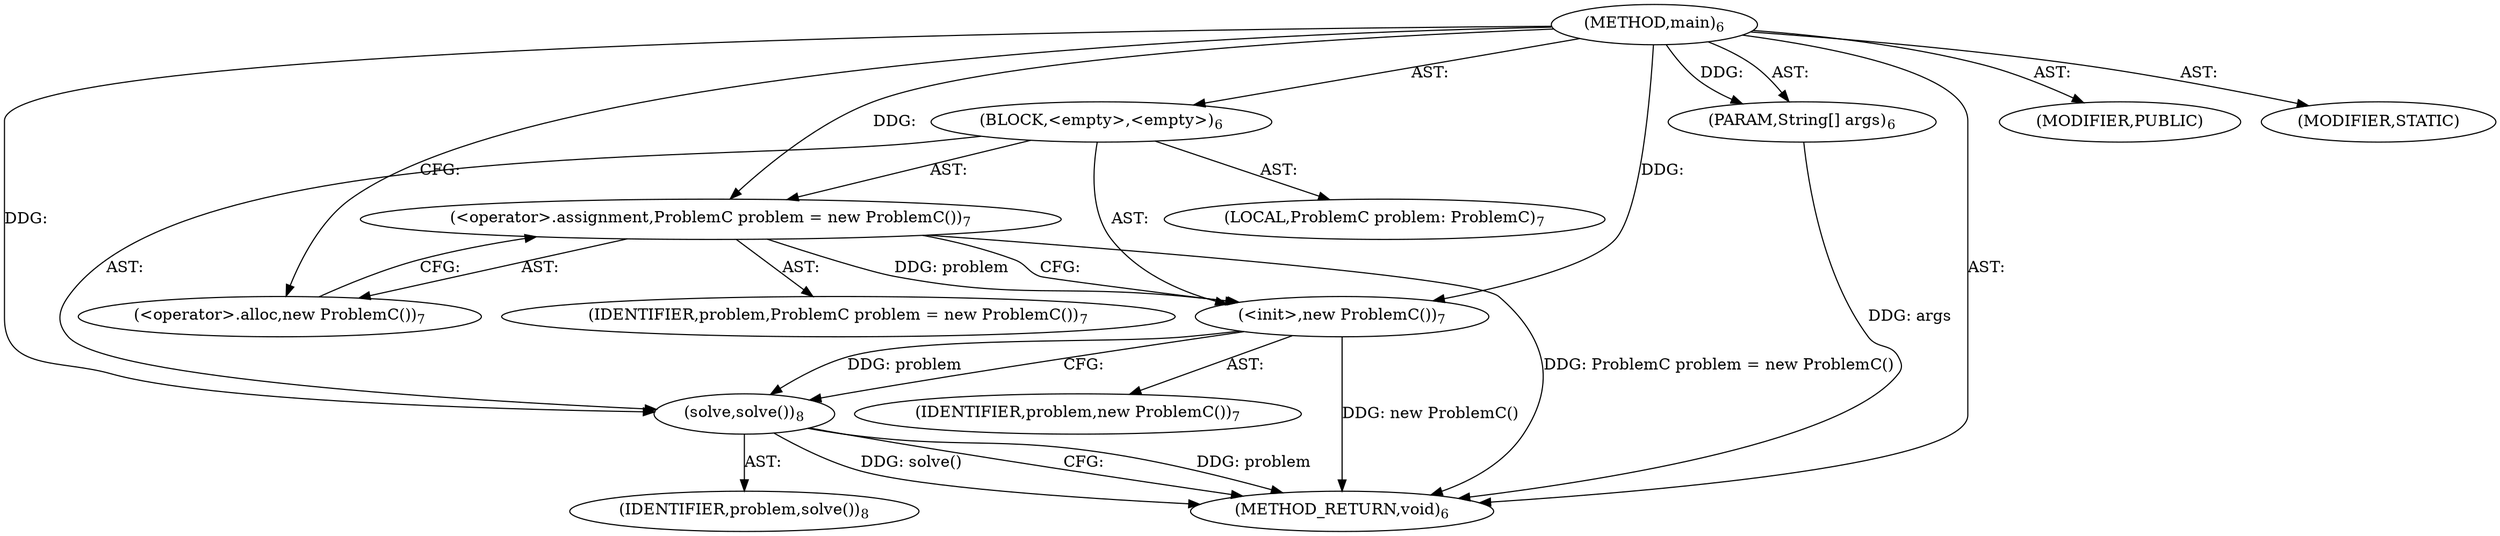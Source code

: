 digraph "main" {  
"19" [label = <(METHOD,main)<SUB>6</SUB>> ]
"20" [label = <(PARAM,String[] args)<SUB>6</SUB>> ]
"21" [label = <(BLOCK,&lt;empty&gt;,&lt;empty&gt;)<SUB>6</SUB>> ]
"4" [label = <(LOCAL,ProblemC problem: ProblemC)<SUB>7</SUB>> ]
"22" [label = <(&lt;operator&gt;.assignment,ProblemC problem = new ProblemC())<SUB>7</SUB>> ]
"23" [label = <(IDENTIFIER,problem,ProblemC problem = new ProblemC())<SUB>7</SUB>> ]
"24" [label = <(&lt;operator&gt;.alloc,new ProblemC())<SUB>7</SUB>> ]
"25" [label = <(&lt;init&gt;,new ProblemC())<SUB>7</SUB>> ]
"3" [label = <(IDENTIFIER,problem,new ProblemC())<SUB>7</SUB>> ]
"26" [label = <(solve,solve())<SUB>8</SUB>> ]
"27" [label = <(IDENTIFIER,problem,solve())<SUB>8</SUB>> ]
"28" [label = <(MODIFIER,PUBLIC)> ]
"29" [label = <(MODIFIER,STATIC)> ]
"30" [label = <(METHOD_RETURN,void)<SUB>6</SUB>> ]
  "19" -> "20"  [ label = "AST: "] 
  "19" -> "21"  [ label = "AST: "] 
  "19" -> "28"  [ label = "AST: "] 
  "19" -> "29"  [ label = "AST: "] 
  "19" -> "30"  [ label = "AST: "] 
  "21" -> "4"  [ label = "AST: "] 
  "21" -> "22"  [ label = "AST: "] 
  "21" -> "25"  [ label = "AST: "] 
  "21" -> "26"  [ label = "AST: "] 
  "22" -> "23"  [ label = "AST: "] 
  "22" -> "24"  [ label = "AST: "] 
  "25" -> "3"  [ label = "AST: "] 
  "26" -> "27"  [ label = "AST: "] 
  "22" -> "25"  [ label = "CFG: "] 
  "25" -> "26"  [ label = "CFG: "] 
  "26" -> "30"  [ label = "CFG: "] 
  "24" -> "22"  [ label = "CFG: "] 
  "19" -> "24"  [ label = "CFG: "] 
  "20" -> "30"  [ label = "DDG: args"] 
  "22" -> "30"  [ label = "DDG: ProblemC problem = new ProblemC()"] 
  "25" -> "30"  [ label = "DDG: new ProblemC()"] 
  "26" -> "30"  [ label = "DDG: problem"] 
  "26" -> "30"  [ label = "DDG: solve()"] 
  "19" -> "20"  [ label = "DDG: "] 
  "19" -> "22"  [ label = "DDG: "] 
  "22" -> "25"  [ label = "DDG: problem"] 
  "19" -> "25"  [ label = "DDG: "] 
  "25" -> "26"  [ label = "DDG: problem"] 
  "19" -> "26"  [ label = "DDG: "] 
}
